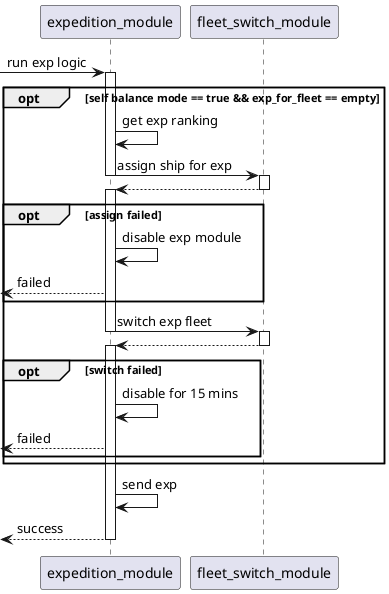 @startuml
-> expedition_module: run exp logic
activate expedition_module
opt self balance mode == true && exp_for_fleet == empty
    expedition_module -> expedition_module: get exp ranking 
    expedition_module -> fleet_switch_module: assign ship for exp
    deactivate expedition_module
    activate fleet_switch_module
    expedition_module <-- fleet_switch_module: 
    deactivate fleet_switch_module 
    activate expedition_module
    opt assign failed 
        expedition_module -> expedition_module: disable exp module
        <-- expedition_module: failed 
    end
    deactivate fleet_switch_module 
    activate expedition_module
    expedition_module -> fleet_switch_module: switch exp fleet
    deactivate expedition_module
    activate fleet_switch_module
    expedition_module <-- fleet_switch_module: 
    deactivate fleet_switch_module 
    activate expedition_module
    opt switch failed
        expedition_module -> expedition_module: disable for 15 mins
        <-- expedition_module: failed
    end

end


    expedition_module -> expedition_module: send exp

<-- expedition_module: success
    deactivate expedition_module

@enduml




